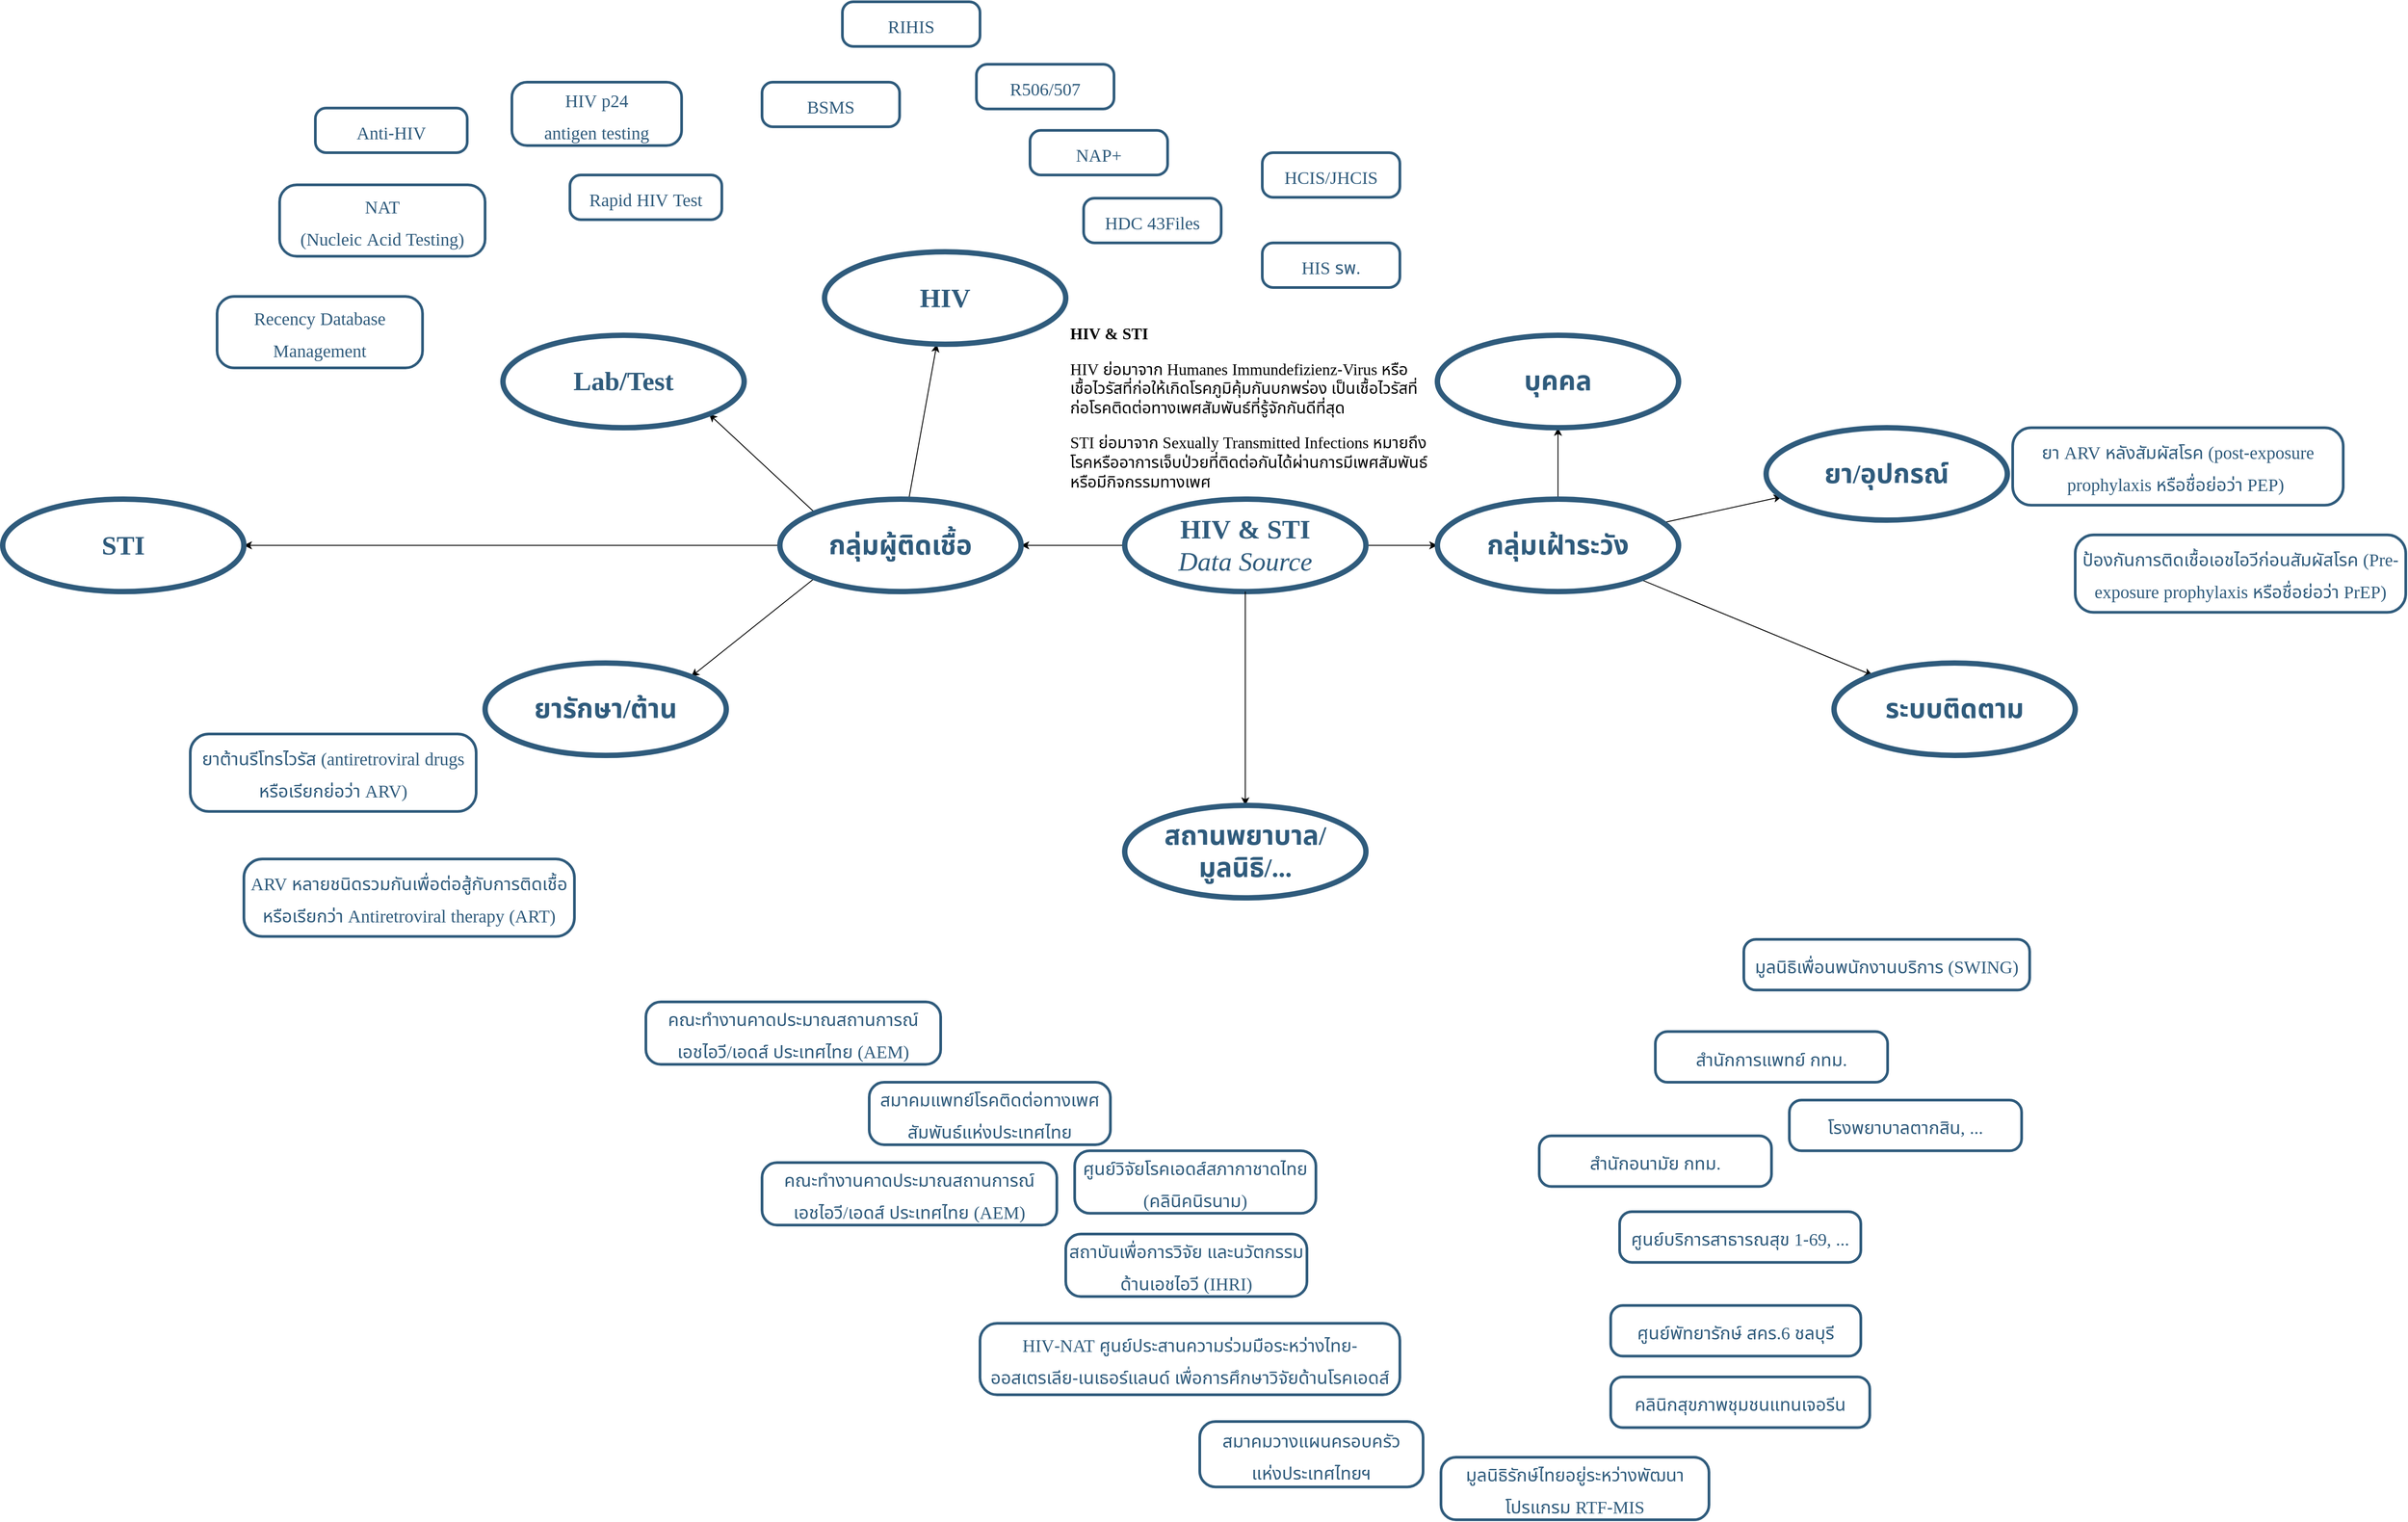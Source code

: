 <mxfile version="22.0.6" type="github">
  <diagram id="6a731a19-8d31-9384-78a2-239565b7b9f0" name="Page-1">
    <mxGraphModel dx="3070" dy="1025" grid="1" gridSize="10" guides="1" tooltips="1" connect="1" arrows="1" fold="1" page="1" pageScale="1" pageWidth="1169" pageHeight="827" background="none" math="0" shadow="0">
      <root>
        <mxCell id="0" />
        <mxCell id="1" parent="0" />
        <mxCell id="NJPSFqTKnOia2GW7wcEC-1544" value="" style="edgeStyle=orthogonalEdgeStyle;rounded=0;orthogonalLoop=1;jettySize=auto;html=1;fontFamily=noto sans thai;fontSource=https%3A%2F%2Ffonts.googleapis.com%2Fcss%3Ffamily%3Dnoto%2Bsans%2Bthai;" edge="1" parent="1" source="1515" target="NJPSFqTKnOia2GW7wcEC-1543">
          <mxGeometry relative="1" as="geometry" />
        </mxCell>
        <mxCell id="NJPSFqTKnOia2GW7wcEC-1546" value="" style="edgeStyle=orthogonalEdgeStyle;rounded=0;orthogonalLoop=1;jettySize=auto;html=1;" edge="1" parent="1" source="1515" target="NJPSFqTKnOia2GW7wcEC-1545">
          <mxGeometry relative="1" as="geometry" />
        </mxCell>
        <mxCell id="1515" value="HIV &amp;amp; STI&lt;br&gt;&lt;span style=&quot;font-weight: normal;&quot;&gt;&lt;i&gt;Data Source&lt;/i&gt;&lt;/span&gt;" style="ellipse;whiteSpace=wrap;html=1;shadow=0;fontFamily=noto sans thai;fontSize=30;fontColor=#2F5B7C;align=center;strokeColor=#2F5B7C;strokeWidth=6;fillColor=#FFFFFF;fontStyle=1;gradientColor=none;fontSource=https%3A%2F%2Ffonts.googleapis.com%2Fcss%3Ffamily%3Dnoto%2Bsans%2Bthai;" parent="1" vertex="1">
          <mxGeometry x="1036" y="777" width="270" height="103.5" as="geometry" />
        </mxCell>
        <mxCell id="NJPSFqTKnOia2GW7wcEC-1555" value="" style="rounded=0;orthogonalLoop=1;jettySize=auto;html=1;" edge="1" parent="1" source="NJPSFqTKnOia2GW7wcEC-1543" target="NJPSFqTKnOia2GW7wcEC-1554">
          <mxGeometry relative="1" as="geometry" />
        </mxCell>
        <mxCell id="NJPSFqTKnOia2GW7wcEC-1557" value="" style="edgeStyle=orthogonalEdgeStyle;rounded=0;orthogonalLoop=1;jettySize=auto;html=1;" edge="1" parent="1" source="NJPSFqTKnOia2GW7wcEC-1543" target="NJPSFqTKnOia2GW7wcEC-1556">
          <mxGeometry relative="1" as="geometry" />
        </mxCell>
        <mxCell id="NJPSFqTKnOia2GW7wcEC-1560" value="" style="rounded=0;orthogonalLoop=1;jettySize=auto;html=1;exitX=0.5;exitY=1;exitDx=0;exitDy=0;" edge="1" parent="1" source="1515" target="NJPSFqTKnOia2GW7wcEC-1559">
          <mxGeometry relative="1" as="geometry" />
        </mxCell>
        <mxCell id="NJPSFqTKnOia2GW7wcEC-1561" style="rounded=0;orthogonalLoop=1;jettySize=auto;html=1;exitX=0;exitY=1;exitDx=0;exitDy=0;entryX=1;entryY=0;entryDx=0;entryDy=0;" edge="1" parent="1" source="NJPSFqTKnOia2GW7wcEC-1543" target="NJPSFqTKnOia2GW7wcEC-1563">
          <mxGeometry relative="1" as="geometry">
            <mxPoint x="510" y="970" as="targetPoint" />
          </mxGeometry>
        </mxCell>
        <mxCell id="NJPSFqTKnOia2GW7wcEC-1565" style="rounded=0;orthogonalLoop=1;jettySize=auto;html=1;exitX=0;exitY=0;exitDx=0;exitDy=0;entryX=1;entryY=1;entryDx=0;entryDy=0;" edge="1" parent="1" source="NJPSFqTKnOia2GW7wcEC-1543" target="NJPSFqTKnOia2GW7wcEC-1564">
          <mxGeometry relative="1" as="geometry" />
        </mxCell>
        <mxCell id="NJPSFqTKnOia2GW7wcEC-1543" value="กลุ่มผู้ติดเชื้อ" style="ellipse;whiteSpace=wrap;html=1;shadow=0;fontFamily=noto sans thai;fontSize=30;fontColor=#2F5B7C;align=center;strokeColor=#2F5B7C;strokeWidth=6;fillColor=#FFFFFF;fontStyle=1;gradientColor=none;fontSource=https%3A%2F%2Ffonts.googleapis.com%2Fcss%3Ffamily%3Dnoto%2Bsans%2Bthai;" vertex="1" parent="1">
          <mxGeometry x="650" y="777" width="270" height="103.5" as="geometry" />
        </mxCell>
        <mxCell id="NJPSFqTKnOia2GW7wcEC-1549" value="" style="edgeStyle=orthogonalEdgeStyle;rounded=0;orthogonalLoop=1;jettySize=auto;html=1;" edge="1" parent="1" source="NJPSFqTKnOia2GW7wcEC-1545" target="NJPSFqTKnOia2GW7wcEC-1548">
          <mxGeometry relative="1" as="geometry" />
        </mxCell>
        <mxCell id="NJPSFqTKnOia2GW7wcEC-1551" value="" style="rounded=0;orthogonalLoop=1;jettySize=auto;html=1;" edge="1" parent="1" source="NJPSFqTKnOia2GW7wcEC-1545" target="NJPSFqTKnOia2GW7wcEC-1550">
          <mxGeometry relative="1" as="geometry" />
        </mxCell>
        <mxCell id="NJPSFqTKnOia2GW7wcEC-1553" value="" style="rounded=0;orthogonalLoop=1;jettySize=auto;html=1;" edge="1" parent="1" source="NJPSFqTKnOia2GW7wcEC-1545" target="NJPSFqTKnOia2GW7wcEC-1552">
          <mxGeometry relative="1" as="geometry" />
        </mxCell>
        <mxCell id="NJPSFqTKnOia2GW7wcEC-1545" value="กลุ่มเฝ้าระวัง" style="ellipse;whiteSpace=wrap;html=1;shadow=0;fontFamily=noto sans thai;fontSize=30;fontColor=#2F5B7C;align=center;strokeColor=#2F5B7C;strokeWidth=6;fillColor=#FFFFFF;fontStyle=1;gradientColor=none;fontSource=https%3A%2F%2Ffonts.googleapis.com%2Fcss%3Ffamily%3Dnoto%2Bsans%2Bthai;" vertex="1" parent="1">
          <mxGeometry x="1386" y="777" width="270" height="103.5" as="geometry" />
        </mxCell>
        <mxCell id="NJPSFqTKnOia2GW7wcEC-1548" value="บุคคล" style="ellipse;whiteSpace=wrap;html=1;shadow=0;fontFamily=noto sans thai;fontSize=30;fontColor=#2F5B7C;align=center;strokeColor=#2F5B7C;strokeWidth=6;fillColor=#FFFFFF;fontStyle=1;gradientColor=none;fontSource=https%3A%2F%2Ffonts.googleapis.com%2Fcss%3Ffamily%3Dnoto%2Bsans%2Bthai;" vertex="1" parent="1">
          <mxGeometry x="1386" y="593.5" width="270" height="103.5" as="geometry" />
        </mxCell>
        <mxCell id="NJPSFqTKnOia2GW7wcEC-1550" value="ระบบติดตาม" style="ellipse;whiteSpace=wrap;html=1;shadow=0;fontFamily=noto sans thai;fontSize=30;fontColor=#2F5B7C;align=center;strokeColor=#2F5B7C;strokeWidth=6;fillColor=#FFFFFF;fontStyle=1;gradientColor=none;fontSource=https%3A%2F%2Ffonts.googleapis.com%2Fcss%3Ffamily%3Dnoto%2Bsans%2Bthai;" vertex="1" parent="1">
          <mxGeometry x="1830" y="960.5" width="270" height="103.5" as="geometry" />
        </mxCell>
        <mxCell id="NJPSFqTKnOia2GW7wcEC-1552" value="ยา/อุปกรณ์" style="ellipse;whiteSpace=wrap;html=1;shadow=0;fontFamily=noto sans thai;fontSize=30;fontColor=#2F5B7C;align=center;strokeColor=#2F5B7C;strokeWidth=6;fillColor=#FFFFFF;fontStyle=1;gradientColor=none;fontSource=https%3A%2F%2Ffonts.googleapis.com%2Fcss%3Ffamily%3Dnoto%2Bsans%2Bthai;" vertex="1" parent="1">
          <mxGeometry x="1754" y="697" width="270" height="103.5" as="geometry" />
        </mxCell>
        <mxCell id="NJPSFqTKnOia2GW7wcEC-1554" value="HIV" style="ellipse;whiteSpace=wrap;html=1;shadow=0;fontFamily=noto sans thai;fontSize=30;fontColor=#2F5B7C;align=center;strokeColor=#2F5B7C;strokeWidth=6;fillColor=#FFFFFF;fontStyle=1;gradientColor=none;fontSource=https%3A%2F%2Ffonts.googleapis.com%2Fcss%3Ffamily%3Dnoto%2Bsans%2Bthai;" vertex="1" parent="1">
          <mxGeometry x="700" y="500" width="270" height="103.5" as="geometry" />
        </mxCell>
        <mxCell id="NJPSFqTKnOia2GW7wcEC-1556" value="STI" style="ellipse;whiteSpace=wrap;html=1;shadow=0;fontFamily=noto sans thai;fontSize=30;fontColor=#2F5B7C;align=center;strokeColor=#2F5B7C;strokeWidth=6;fillColor=#FFFFFF;fontStyle=1;gradientColor=none;fontSource=https%3A%2F%2Ffonts.googleapis.com%2Fcss%3Ffamily%3Dnoto%2Bsans%2Bthai;" vertex="1" parent="1">
          <mxGeometry x="-220" y="777" width="270" height="103.5" as="geometry" />
        </mxCell>
        <mxCell id="NJPSFqTKnOia2GW7wcEC-1558" value="&lt;h1 style=&quot;font-size: 18px;&quot;&gt;&lt;font style=&quot;font-size: 18px;&quot;&gt;HIV &amp;amp; STI&lt;/font&gt;&lt;/h1&gt;&lt;p style=&quot;font-size: 18px;&quot;&gt;HIV ย่อมาจาก Humanes Immundefizienz-Virus หรือเชื้อไวรัสที่ก่อให้เกิดโรคภูมิคุ้มกันบกพร่อง เป็นเชื้อไวรัสที่ก่อโรคติดต่อทางเพศสัมพันธ์ที่รู้จักกันดีที่สุด&lt;br style=&quot;font-size: 18px;&quot;&gt;&lt;/p&gt;&lt;p style=&quot;font-size: 18px;&quot;&gt;&lt;font style=&quot;font-size: 18px;&quot;&gt;STI ย่อมาจาก Sexually Transmitted Infections หมายถึงโรคหรืออาการเจ็บป่วยที่ติดต่อกันได้ผ่านการมีเพศสัมพันธ์หรือมีกิจกรรมทางเพศ&lt;br style=&quot;font-size: 18px;&quot;&gt;&lt;/font&gt;&lt;/p&gt;" style="text;html=1;strokeColor=none;fillColor=none;spacing=5;spacingTop=-20;whiteSpace=wrap;overflow=hidden;rounded=0;fontFamily=noto sans thai;fontSource=https%3A%2F%2Ffonts.googleapis.com%2Fcss%3Ffamily%3Dnoto%2Bsans%2Bthai;fontSize=18;" vertex="1" parent="1">
          <mxGeometry x="970" y="580" width="410" height="230" as="geometry" />
        </mxCell>
        <mxCell id="NJPSFqTKnOia2GW7wcEC-1559" value="สถานพยาบาล/&lt;br&gt;มูลนิธิ/..." style="ellipse;whiteSpace=wrap;html=1;shadow=0;fontFamily=noto sans thai;fontSize=30;fontColor=#2F5B7C;align=center;strokeColor=#2F5B7C;strokeWidth=6;fillColor=#FFFFFF;fontStyle=1;gradientColor=none;fontSource=https%3A%2F%2Ffonts.googleapis.com%2Fcss%3Ffamily%3Dnoto%2Bsans%2Bthai;" vertex="1" parent="1">
          <mxGeometry x="1036" y="1120" width="270" height="103.5" as="geometry" />
        </mxCell>
        <mxCell id="NJPSFqTKnOia2GW7wcEC-1563" value="ยารักษา/ต้าน" style="ellipse;whiteSpace=wrap;html=1;shadow=0;fontFamily=noto sans thai;fontSize=30;fontColor=#2F5B7C;align=center;strokeColor=#2F5B7C;strokeWidth=6;fillColor=#FFFFFF;fontStyle=1;gradientColor=none;fontSource=https%3A%2F%2Ffonts.googleapis.com%2Fcss%3Ffamily%3Dnoto%2Bsans%2Bthai;" vertex="1" parent="1">
          <mxGeometry x="320" y="960.5" width="270" height="103.5" as="geometry" />
        </mxCell>
        <mxCell id="NJPSFqTKnOia2GW7wcEC-1564" value="Lab/Test" style="ellipse;whiteSpace=wrap;html=1;shadow=0;fontFamily=noto sans thai;fontSize=30;fontColor=#2F5B7C;align=center;strokeColor=#2F5B7C;strokeWidth=6;fillColor=#FFFFFF;fontStyle=1;gradientColor=none;fontSource=https%3A%2F%2Ffonts.googleapis.com%2Fcss%3Ffamily%3Dnoto%2Bsans%2Bthai;" vertex="1" parent="1">
          <mxGeometry x="340" y="593.5" width="270" height="103.5" as="geometry" />
        </mxCell>
        <mxCell id="NJPSFqTKnOia2GW7wcEC-1587" value="&lt;font style=&quot;font-size: 20px;&quot;&gt;HDC 43Files&lt;/font&gt;" style="rounded=1;whiteSpace=wrap;html=1;shadow=0;strokeColor=#2F5B7C;strokeWidth=3;align=center;verticalAlign=middle;fontFamily=noto sans thai;fontSource=https%3A%2F%2Ffonts.googleapis.com%2Fcss%3Ffamily%3Dnoto%2Bsans%2Bthai;fontSize=30;fontColor=#2F5B7C;fillColor=#FFFFFF;gradientColor=none;arcSize=24;" vertex="1" parent="1">
          <mxGeometry x="990" y="440" width="154" height="50" as="geometry" />
        </mxCell>
        <mxCell id="NJPSFqTKnOia2GW7wcEC-1588" value="&lt;font style=&quot;font-size: 20px;&quot;&gt;NAP+&lt;/font&gt;" style="rounded=1;whiteSpace=wrap;html=1;shadow=0;strokeColor=#2F5B7C;strokeWidth=3;align=center;verticalAlign=middle;fontFamily=noto sans thai;fontSource=https%3A%2F%2Ffonts.googleapis.com%2Fcss%3Ffamily%3Dnoto%2Bsans%2Bthai;fontSize=30;fontColor=#2F5B7C;fillColor=#FFFFFF;gradientColor=none;arcSize=24;" vertex="1" parent="1">
          <mxGeometry x="930" y="364" width="154" height="50" as="geometry" />
        </mxCell>
        <mxCell id="NJPSFqTKnOia2GW7wcEC-1590" value="&lt;font style=&quot;font-size: 20px;&quot;&gt;R506/507&lt;/font&gt;" style="rounded=1;whiteSpace=wrap;html=1;shadow=0;strokeColor=#2F5B7C;strokeWidth=3;align=center;verticalAlign=middle;fontFamily=noto sans thai;fontSource=https%3A%2F%2Ffonts.googleapis.com%2Fcss%3Ffamily%3Dnoto%2Bsans%2Bthai;fontSize=30;fontColor=#2F5B7C;fillColor=#FFFFFF;gradientColor=none;arcSize=24;" vertex="1" parent="1">
          <mxGeometry x="870" y="290" width="154" height="50" as="geometry" />
        </mxCell>
        <mxCell id="NJPSFqTKnOia2GW7wcEC-1592" value="&lt;font style=&quot;font-size: 20px;&quot;&gt;RIHIS&lt;/font&gt;" style="rounded=1;whiteSpace=wrap;html=1;shadow=0;strokeColor=#2F5B7C;strokeWidth=3;align=center;verticalAlign=middle;fontFamily=noto sans thai;fontSource=https%3A%2F%2Ffonts.googleapis.com%2Fcss%3Ffamily%3Dnoto%2Bsans%2Bthai;fontSize=30;fontColor=#2F5B7C;fillColor=#FFFFFF;gradientColor=none;arcSize=24;" vertex="1" parent="1">
          <mxGeometry x="720" y="220" width="154" height="50" as="geometry" />
        </mxCell>
        <mxCell id="NJPSFqTKnOia2GW7wcEC-1594" value="&lt;font style=&quot;font-size: 20px;&quot;&gt;BSMS&lt;/font&gt;" style="rounded=1;whiteSpace=wrap;html=1;shadow=0;strokeColor=#2F5B7C;strokeWidth=3;align=center;verticalAlign=middle;fontFamily=noto sans thai;fontSource=https%3A%2F%2Ffonts.googleapis.com%2Fcss%3Ffamily%3Dnoto%2Bsans%2Bthai;fontSize=30;fontColor=#2F5B7C;fillColor=#FFFFFF;gradientColor=none;arcSize=24;" vertex="1" parent="1">
          <mxGeometry x="630" y="310" width="154" height="50" as="geometry" />
        </mxCell>
        <mxCell id="NJPSFqTKnOia2GW7wcEC-1595" value="&lt;font style=&quot;font-size: 20px;&quot;&gt;HCIS/JHCIS&lt;/font&gt;" style="rounded=1;whiteSpace=wrap;html=1;shadow=0;strokeColor=#2F5B7C;strokeWidth=3;align=center;verticalAlign=middle;fontFamily=noto sans thai;fontSource=https%3A%2F%2Ffonts.googleapis.com%2Fcss%3Ffamily%3Dnoto%2Bsans%2Bthai;fontSize=30;fontColor=#2F5B7C;fillColor=#FFFFFF;gradientColor=none;arcSize=24;" vertex="1" parent="1">
          <mxGeometry x="1190" y="389" width="154" height="50" as="geometry" />
        </mxCell>
        <mxCell id="NJPSFqTKnOia2GW7wcEC-1596" value="&lt;font style=&quot;font-size: 20px;&quot;&gt;HIS รพ.&lt;/font&gt;" style="rounded=1;whiteSpace=wrap;html=1;shadow=0;strokeColor=#2F5B7C;strokeWidth=3;align=center;verticalAlign=middle;fontFamily=noto sans thai;fontSource=https%3A%2F%2Ffonts.googleapis.com%2Fcss%3Ffamily%3Dnoto%2Bsans%2Bthai;fontSize=30;fontColor=#2F5B7C;fillColor=#FFFFFF;gradientColor=none;arcSize=24;" vertex="1" parent="1">
          <mxGeometry x="1190" y="490" width="154" height="50" as="geometry" />
        </mxCell>
        <mxCell id="NJPSFqTKnOia2GW7wcEC-1598" value="&lt;span style=&quot;font-size: 20px;&quot;&gt;Anti-HIV&lt;/span&gt;" style="rounded=1;whiteSpace=wrap;html=1;shadow=0;strokeColor=#2F5B7C;strokeWidth=3;align=center;verticalAlign=middle;fontFamily=noto sans thai;fontSource=https%3A%2F%2Ffonts.googleapis.com%2Fcss%3Ffamily%3Dnoto%2Bsans%2Bthai;fontSize=30;fontColor=#2F5B7C;fillColor=#FFFFFF;gradientColor=none;arcSize=24;" vertex="1" parent="1">
          <mxGeometry x="130" y="339" width="170" height="50" as="geometry" />
        </mxCell>
        <mxCell id="NJPSFqTKnOia2GW7wcEC-1599" value="&lt;font style=&quot;font-size: 20px;&quot;&gt;HIV p24 &lt;br&gt;antigen testing&lt;/font&gt;" style="rounded=1;whiteSpace=wrap;html=1;shadow=0;strokeColor=#2F5B7C;strokeWidth=3;align=center;verticalAlign=middle;fontFamily=noto sans thai;fontSource=https%3A%2F%2Ffonts.googleapis.com%2Fcss%3Ffamily%3Dnoto%2Bsans%2Bthai;fontSize=30;fontColor=#2F5B7C;fillColor=#FFFFFF;gradientColor=none;arcSize=24;" vertex="1" parent="1">
          <mxGeometry x="350" y="310" width="190" height="71" as="geometry" />
        </mxCell>
        <mxCell id="NJPSFqTKnOia2GW7wcEC-1600" value="&lt;font style=&quot;font-size: 20px;&quot;&gt;NAT &lt;br&gt;(Nucleic Acid Testing)&lt;/font&gt;" style="rounded=1;whiteSpace=wrap;html=1;shadow=0;strokeColor=#2F5B7C;strokeWidth=3;align=center;verticalAlign=middle;fontFamily=noto sans thai;fontSource=https%3A%2F%2Ffonts.googleapis.com%2Fcss%3Ffamily%3Dnoto%2Bsans%2Bthai;fontSize=30;fontColor=#2F5B7C;fillColor=#FFFFFF;gradientColor=none;arcSize=24;" vertex="1" parent="1">
          <mxGeometry x="90" y="425" width="230" height="80" as="geometry" />
        </mxCell>
        <mxCell id="NJPSFqTKnOia2GW7wcEC-1602" value="&lt;span style=&quot;font-size: 20px;&quot;&gt;Rapid HIV Test&lt;/span&gt;" style="rounded=1;whiteSpace=wrap;html=1;shadow=0;strokeColor=#2F5B7C;strokeWidth=3;align=center;verticalAlign=middle;fontFamily=noto sans thai;fontSource=https%3A%2F%2Ffonts.googleapis.com%2Fcss%3Ffamily%3Dnoto%2Bsans%2Bthai;fontSize=30;fontColor=#2F5B7C;fillColor=#FFFFFF;gradientColor=none;arcSize=24;" vertex="1" parent="1">
          <mxGeometry x="415" y="414" width="170" height="50" as="geometry" />
        </mxCell>
        <mxCell id="NJPSFqTKnOia2GW7wcEC-1604" value="&lt;font style=&quot;font-size: 20px;&quot;&gt;Recency Database Management&lt;/font&gt;" style="rounded=1;whiteSpace=wrap;html=1;shadow=0;strokeColor=#2F5B7C;strokeWidth=3;align=center;verticalAlign=middle;fontFamily=noto sans thai;fontSource=https%3A%2F%2Ffonts.googleapis.com%2Fcss%3Ffamily%3Dnoto%2Bsans%2Bthai;fontSize=30;fontColor=#2F5B7C;fillColor=#FFFFFF;gradientColor=none;arcSize=24;" vertex="1" parent="1">
          <mxGeometry x="20" y="550" width="230" height="80" as="geometry" />
        </mxCell>
        <mxCell id="NJPSFqTKnOia2GW7wcEC-1606" value="&lt;font style=&quot;font-size: 20px;&quot;&gt;ยาต้านรีโทรไวรัส (antiretroviral drugs หรือเรียกย่อว่า ARV)&lt;/font&gt;" style="rounded=1;whiteSpace=wrap;html=1;shadow=0;strokeColor=#2F5B7C;strokeWidth=3;align=center;verticalAlign=middle;fontFamily=noto sans thai;fontSource=https%3A%2F%2Ffonts.googleapis.com%2Fcss%3Ffamily%3Dnoto%2Bsans%2Bthai;fontSize=30;fontColor=#2F5B7C;fillColor=#FFFFFF;gradientColor=none;arcSize=24;" vertex="1" parent="1">
          <mxGeometry x="-10" y="1040" width="320" height="86.75" as="geometry" />
        </mxCell>
        <mxCell id="NJPSFqTKnOia2GW7wcEC-1608" value="&lt;font style=&quot;font-size: 20px;&quot;&gt;ARV หลายชนิดรวมกันเพื่อต่อสู้กับการติดเชื้อ หรือเรียกว่า Antiretroviral therapy (ART)&lt;/font&gt;" style="rounded=1;whiteSpace=wrap;html=1;shadow=0;strokeColor=#2F5B7C;strokeWidth=3;align=center;verticalAlign=middle;fontFamily=noto sans thai;fontSource=https%3A%2F%2Ffonts.googleapis.com%2Fcss%3Ffamily%3Dnoto%2Bsans%2Bthai;fontSize=30;fontColor=#2F5B7C;fillColor=#FFFFFF;gradientColor=none;arcSize=24;" vertex="1" parent="1">
          <mxGeometry x="50" y="1180" width="370" height="86.75" as="geometry" />
        </mxCell>
        <mxCell id="NJPSFqTKnOia2GW7wcEC-1609" value="&lt;font style=&quot;font-size: 20px;&quot;&gt;ยา ARV หลังสัมผัสโรค (post-exposure prophylaxis หรือชื่อย่อว่า PEP)&amp;nbsp;&lt;/font&gt;" style="rounded=1;whiteSpace=wrap;html=1;shadow=0;strokeColor=#2F5B7C;strokeWidth=3;align=center;verticalAlign=middle;fontFamily=noto sans thai;fontSource=https%3A%2F%2Ffonts.googleapis.com%2Fcss%3Ffamily%3Dnoto%2Bsans%2Bthai;fontSize=30;fontColor=#2F5B7C;fillColor=#FFFFFF;gradientColor=none;arcSize=24;" vertex="1" parent="1">
          <mxGeometry x="2030" y="697" width="370" height="86.75" as="geometry" />
        </mxCell>
        <mxCell id="NJPSFqTKnOia2GW7wcEC-1612" value="&lt;font style=&quot;font-size: 20px;&quot;&gt;ป้องกันการติดเชื้อเอชไอวีก่อนสัมผัสโรค (Pre-exposure prophylaxis หรือชื่อย่อว่า PrEP)&lt;/font&gt;" style="rounded=1;whiteSpace=wrap;html=1;shadow=0;strokeColor=#2F5B7C;strokeWidth=3;align=center;verticalAlign=middle;fontFamily=noto sans thai;fontSource=https%3A%2F%2Ffonts.googleapis.com%2Fcss%3Ffamily%3Dnoto%2Bsans%2Bthai;fontSize=30;fontColor=#2F5B7C;fillColor=#FFFFFF;gradientColor=none;arcSize=24;" vertex="1" parent="1">
          <mxGeometry x="2100" y="817" width="370" height="86.75" as="geometry" />
        </mxCell>
        <mxCell id="NJPSFqTKnOia2GW7wcEC-1614" value="&lt;font style=&quot;font-size: 20px;&quot;&gt;มูลนิธิเพื่อนพนักงานบริการ (SWING)&lt;/font&gt;" style="rounded=1;whiteSpace=wrap;html=1;shadow=0;strokeColor=#2F5B7C;strokeWidth=3;align=center;verticalAlign=middle;fontFamily=noto sans thai;fontSource=https%3A%2F%2Ffonts.googleapis.com%2Fcss%3Ffamily%3Dnoto%2Bsans%2Bthai;fontSize=30;fontColor=#2F5B7C;fillColor=#FFFFFF;gradientColor=none;arcSize=24;" vertex="1" parent="1">
          <mxGeometry x="1729" y="1270" width="320" height="56.75" as="geometry" />
        </mxCell>
        <mxCell id="NJPSFqTKnOia2GW7wcEC-1616" value="&lt;font style=&quot;font-size: 20px;&quot;&gt;สถาบันเพื่อการวิจัย และนวัตกรรมด้านเอชไอวี (IHRI)&lt;/font&gt;" style="rounded=1;whiteSpace=wrap;html=1;shadow=0;strokeColor=#2F5B7C;strokeWidth=3;align=center;verticalAlign=middle;fontFamily=noto sans thai;fontSource=https%3A%2F%2Ffonts.googleapis.com%2Fcss%3Ffamily%3Dnoto%2Bsans%2Bthai;fontSize=30;fontColor=#2F5B7C;fillColor=#FFFFFF;gradientColor=none;arcSize=24;" vertex="1" parent="1">
          <mxGeometry x="970" y="1600" width="270" height="70" as="geometry" />
        </mxCell>
        <mxCell id="NJPSFqTKnOia2GW7wcEC-1617" value="&lt;font style=&quot;font-size: 20px;&quot;&gt;ศูนย์วิจัยโรคเอดส์สภากาชาดไทย (คลินิคนิรนาม)&lt;/font&gt;" style="rounded=1;whiteSpace=wrap;html=1;shadow=0;strokeColor=#2F5B7C;strokeWidth=3;align=center;verticalAlign=middle;fontFamily=noto sans thai;fontSource=https%3A%2F%2Ffonts.googleapis.com%2Fcss%3Ffamily%3Dnoto%2Bsans%2Bthai;fontSize=30;fontColor=#2F5B7C;fillColor=#FFFFFF;gradientColor=none;arcSize=24;" vertex="1" parent="1">
          <mxGeometry x="980" y="1506.75" width="270" height="70" as="geometry" />
        </mxCell>
        <mxCell id="NJPSFqTKnOia2GW7wcEC-1618" value="&lt;font style=&quot;font-size: 20px;&quot;&gt;สมาคมแพทย์โรคติดต่อทางเพศสัมพันธ์แห่งประเทศไทย&lt;/font&gt;" style="rounded=1;whiteSpace=wrap;html=1;shadow=0;strokeColor=#2F5B7C;strokeWidth=3;align=center;verticalAlign=middle;fontFamily=noto sans thai;fontSource=https%3A%2F%2Ffonts.googleapis.com%2Fcss%3Ffamily%3Dnoto%2Bsans%2Bthai;fontSize=30;fontColor=#2F5B7C;fillColor=#FFFFFF;gradientColor=none;arcSize=24;" vertex="1" parent="1">
          <mxGeometry x="750" y="1430" width="270" height="70" as="geometry" />
        </mxCell>
        <mxCell id="NJPSFqTKnOia2GW7wcEC-1619" value="&lt;font style=&quot;font-size: 20px;&quot;&gt;คณะทำงานคาดประมาณสถานการณ์&lt;br&gt;เอชไอวี/เอดส์ ประเทศไทย (AEM)&lt;/font&gt;" style="rounded=1;whiteSpace=wrap;html=1;shadow=0;strokeColor=#2F5B7C;strokeWidth=3;align=center;verticalAlign=middle;fontFamily=noto sans thai;fontSource=https%3A%2F%2Ffonts.googleapis.com%2Fcss%3Ffamily%3Dnoto%2Bsans%2Bthai;fontSize=30;fontColor=#2F5B7C;fillColor=#FFFFFF;gradientColor=none;arcSize=24;" vertex="1" parent="1">
          <mxGeometry x="630" y="1520" width="330" height="70" as="geometry" />
        </mxCell>
        <mxCell id="NJPSFqTKnOia2GW7wcEC-1620" value="&lt;font style=&quot;font-size: 20px;&quot;&gt;คณะทำงานคาดประมาณสถานการณ์&lt;br&gt;เอชไอวี/เอดส์ ประเทศไทย (AEM)&lt;/font&gt;" style="rounded=1;whiteSpace=wrap;html=1;shadow=0;strokeColor=#2F5B7C;strokeWidth=3;align=center;verticalAlign=middle;fontFamily=noto sans thai;fontSource=https%3A%2F%2Ffonts.googleapis.com%2Fcss%3Ffamily%3Dnoto%2Bsans%2Bthai;fontSize=30;fontColor=#2F5B7C;fillColor=#FFFFFF;gradientColor=none;arcSize=24;" vertex="1" parent="1">
          <mxGeometry x="500" y="1340" width="330" height="70" as="geometry" />
        </mxCell>
        <mxCell id="NJPSFqTKnOia2GW7wcEC-1621" value="&lt;font style=&quot;font-size: 20px;&quot;&gt;สำนักการแพทย์ กทม.&lt;/font&gt;" style="rounded=1;whiteSpace=wrap;html=1;shadow=0;strokeColor=#2F5B7C;strokeWidth=3;align=center;verticalAlign=middle;fontFamily=noto sans thai;fontSource=https%3A%2F%2Ffonts.googleapis.com%2Fcss%3Ffamily%3Dnoto%2Bsans%2Bthai;fontSize=30;fontColor=#2F5B7C;fillColor=#FFFFFF;gradientColor=none;arcSize=24;" vertex="1" parent="1">
          <mxGeometry x="1630" y="1373.25" width="260" height="56.75" as="geometry" />
        </mxCell>
        <mxCell id="NJPSFqTKnOia2GW7wcEC-1622" value="&lt;font style=&quot;font-size: 20px;&quot;&gt;โรงพยาบาลตากสิน, ...&lt;/font&gt;" style="rounded=1;whiteSpace=wrap;html=1;shadow=0;strokeColor=#2F5B7C;strokeWidth=3;align=center;verticalAlign=middle;fontFamily=noto sans thai;fontSource=https%3A%2F%2Ffonts.googleapis.com%2Fcss%3Ffamily%3Dnoto%2Bsans%2Bthai;fontSize=30;fontColor=#2F5B7C;fillColor=#FFFFFF;gradientColor=none;arcSize=24;" vertex="1" parent="1">
          <mxGeometry x="1780" y="1450" width="260" height="56.75" as="geometry" />
        </mxCell>
        <mxCell id="NJPSFqTKnOia2GW7wcEC-1623" value="&lt;font style=&quot;font-size: 20px;&quot;&gt;สำนักอนามัย กทม.&lt;/font&gt;" style="rounded=1;whiteSpace=wrap;html=1;shadow=0;strokeColor=#2F5B7C;strokeWidth=3;align=center;verticalAlign=middle;fontFamily=noto sans thai;fontSource=https%3A%2F%2Ffonts.googleapis.com%2Fcss%3Ffamily%3Dnoto%2Bsans%2Bthai;fontSize=30;fontColor=#2F5B7C;fillColor=#FFFFFF;gradientColor=none;arcSize=24;" vertex="1" parent="1">
          <mxGeometry x="1500" y="1490" width="260" height="56.75" as="geometry" />
        </mxCell>
        <mxCell id="NJPSFqTKnOia2GW7wcEC-1624" value="&lt;font style=&quot;font-size: 20px;&quot;&gt;ศูนย์บริการสาธารณสุข 1-69, ...&lt;/font&gt;" style="rounded=1;whiteSpace=wrap;html=1;shadow=0;strokeColor=#2F5B7C;strokeWidth=3;align=center;verticalAlign=middle;fontFamily=noto sans thai;fontSource=https%3A%2F%2Ffonts.googleapis.com%2Fcss%3Ffamily%3Dnoto%2Bsans%2Bthai;fontSize=30;fontColor=#2F5B7C;fillColor=#FFFFFF;gradientColor=none;arcSize=24;" vertex="1" parent="1">
          <mxGeometry x="1590" y="1574.94" width="270" height="56.75" as="geometry" />
        </mxCell>
        <mxCell id="NJPSFqTKnOia2GW7wcEC-1625" value="&lt;font style=&quot;font-size: 20px;&quot;&gt;ศูนย์พัทยารักษ์ สคร.6 ชลบุรี&lt;/font&gt;" style="rounded=1;whiteSpace=wrap;html=1;shadow=0;strokeColor=#2F5B7C;strokeWidth=3;align=center;verticalAlign=middle;fontFamily=noto sans thai;fontSource=https%3A%2F%2Ffonts.googleapis.com%2Fcss%3Ffamily%3Dnoto%2Bsans%2Bthai;fontSize=30;fontColor=#2F5B7C;fillColor=#FFFFFF;gradientColor=none;arcSize=24;" vertex="1" parent="1">
          <mxGeometry x="1580" y="1680" width="280" height="56.75" as="geometry" />
        </mxCell>
        <mxCell id="NJPSFqTKnOia2GW7wcEC-1626" value="&lt;font style=&quot;font-size: 20px;&quot;&gt;คลินิกสุขภาพชุมชนแทนเจอรีน&lt;/font&gt;" style="rounded=1;whiteSpace=wrap;html=1;shadow=0;strokeColor=#2F5B7C;strokeWidth=3;align=center;verticalAlign=middle;fontFamily=noto sans thai;fontSource=https%3A%2F%2Ffonts.googleapis.com%2Fcss%3Ffamily%3Dnoto%2Bsans%2Bthai;fontSize=30;fontColor=#2F5B7C;fillColor=#FFFFFF;gradientColor=none;arcSize=24;" vertex="1" parent="1">
          <mxGeometry x="1580" y="1760" width="290" height="56.75" as="geometry" />
        </mxCell>
        <mxCell id="NJPSFqTKnOia2GW7wcEC-1627" value="&lt;font style=&quot;font-size: 20px;&quot;&gt;สมาคมวางแผนครอบครัว&lt;br&gt;แห่งประเทศไทยฯ&lt;/font&gt;" style="rounded=1;whiteSpace=wrap;html=1;shadow=0;strokeColor=#2F5B7C;strokeWidth=3;align=center;verticalAlign=middle;fontFamily=noto sans thai;fontSource=https%3A%2F%2Ffonts.googleapis.com%2Fcss%3Ffamily%3Dnoto%2Bsans%2Bthai;fontSize=30;fontColor=#2F5B7C;fillColor=#FFFFFF;gradientColor=none;arcSize=24;" vertex="1" parent="1">
          <mxGeometry x="1120" y="1810" width="250" height="73.25" as="geometry" />
        </mxCell>
        <mxCell id="NJPSFqTKnOia2GW7wcEC-1628" value="&lt;font style=&quot;font-size: 20px;&quot;&gt;HIV-NAT ศูนย์ประสานความร่วมมือระหว่างไทย-ออสเตรเลีย-เนเธอร์แลนด์ เพื่อการศึกษาวิจัยด้านโรคเอดส์&lt;/font&gt;" style="rounded=1;whiteSpace=wrap;html=1;shadow=0;strokeColor=#2F5B7C;strokeWidth=3;align=center;verticalAlign=middle;fontFamily=noto sans thai;fontSource=https%3A%2F%2Ffonts.googleapis.com%2Fcss%3Ffamily%3Dnoto%2Bsans%2Bthai;fontSize=30;fontColor=#2F5B7C;fillColor=#FFFFFF;gradientColor=none;arcSize=24;" vertex="1" parent="1">
          <mxGeometry x="874" y="1700" width="470" height="80" as="geometry" />
        </mxCell>
        <mxCell id="NJPSFqTKnOia2GW7wcEC-1629" value="&lt;font style=&quot;font-size: 20px;&quot;&gt;มูลนิธิรักษ์ไทยอยู่ระหว่างพัฒนา โปรแกรม RTF-MIS&lt;/font&gt;" style="rounded=1;whiteSpace=wrap;html=1;shadow=0;strokeColor=#2F5B7C;strokeWidth=3;align=center;verticalAlign=middle;fontFamily=noto sans thai;fontSource=https%3A%2F%2Ffonts.googleapis.com%2Fcss%3Ffamily%3Dnoto%2Bsans%2Bthai;fontSize=30;fontColor=#2F5B7C;fillColor=#FFFFFF;gradientColor=none;arcSize=24;" vertex="1" parent="1">
          <mxGeometry x="1390" y="1850" width="300" height="70" as="geometry" />
        </mxCell>
      </root>
    </mxGraphModel>
  </diagram>
</mxfile>

